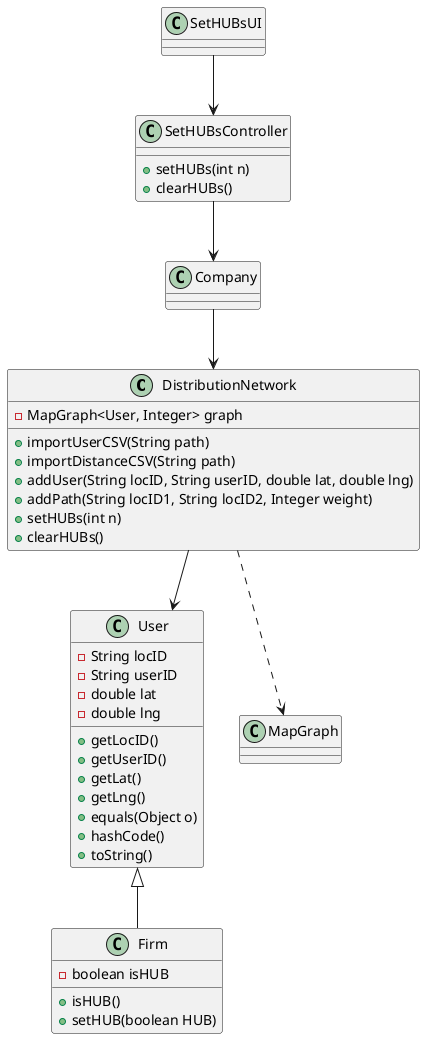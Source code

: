 @startuml
'https://plantuml.com/sequence-diagram

class DistributionNetwork {
- MapGraph<User, Integer> graph
+ importUserCSV(String path)
+ importDistanceCSV(String path)
+ addUser(String locID, String userID, double lat, double lng)
+ addPath(String locID1, String locID2, Integer weight)
+ setHUBs(int n)
+ clearHUBs()
}

class SetHUBsUI{
}

class SetHUBsController {
+ setHUBs(int n)
+ clearHUBs()
}


class Company {
}

class User {
- String locID
- String userID
- double lat
- double lng

+ getLocID()
+ getUserID()
+ getLat()
+ getLng()
+ equals(Object o)
+ hashCode()
+ toString()
}

class Firm {
- boolean isHUB
+ isHUB()
+ setHUB(boolean HUB)
}


class MapGraph {
}

DistributionNetwork --> User
Company --> DistributionNetwork
User <|-- Firm
DistributionNetwork ..> MapGraph
SetHUBsController --> Company
SetHUBsUI --> SetHUBsController
@enduml